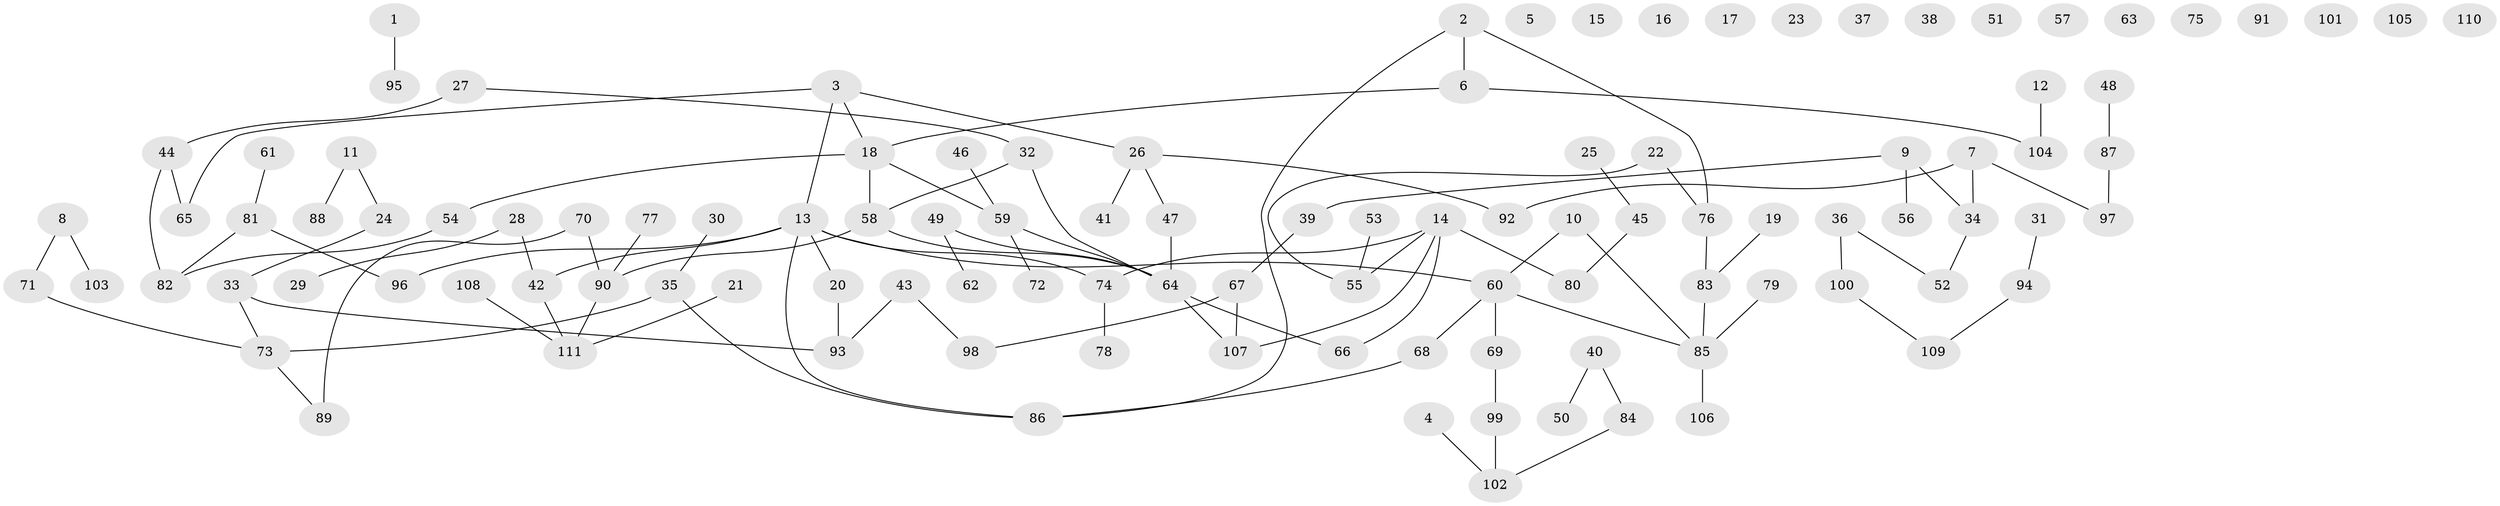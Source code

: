 // coarse degree distribution, {0: 0.2077922077922078, 4: 0.09090909090909091, 1: 0.2597402597402597, 3: 0.2077922077922078, 2: 0.16883116883116883, 8: 0.012987012987012988, 5: 0.025974025974025976, 7: 0.025974025974025976}
// Generated by graph-tools (version 1.1) at 2025/41/03/06/25 10:41:22]
// undirected, 111 vertices, 112 edges
graph export_dot {
graph [start="1"]
  node [color=gray90,style=filled];
  1;
  2;
  3;
  4;
  5;
  6;
  7;
  8;
  9;
  10;
  11;
  12;
  13;
  14;
  15;
  16;
  17;
  18;
  19;
  20;
  21;
  22;
  23;
  24;
  25;
  26;
  27;
  28;
  29;
  30;
  31;
  32;
  33;
  34;
  35;
  36;
  37;
  38;
  39;
  40;
  41;
  42;
  43;
  44;
  45;
  46;
  47;
  48;
  49;
  50;
  51;
  52;
  53;
  54;
  55;
  56;
  57;
  58;
  59;
  60;
  61;
  62;
  63;
  64;
  65;
  66;
  67;
  68;
  69;
  70;
  71;
  72;
  73;
  74;
  75;
  76;
  77;
  78;
  79;
  80;
  81;
  82;
  83;
  84;
  85;
  86;
  87;
  88;
  89;
  90;
  91;
  92;
  93;
  94;
  95;
  96;
  97;
  98;
  99;
  100;
  101;
  102;
  103;
  104;
  105;
  106;
  107;
  108;
  109;
  110;
  111;
  1 -- 95;
  2 -- 6;
  2 -- 76;
  2 -- 86;
  3 -- 13;
  3 -- 18;
  3 -- 26;
  3 -- 65;
  4 -- 102;
  6 -- 18;
  6 -- 104;
  7 -- 34;
  7 -- 92;
  7 -- 97;
  8 -- 71;
  8 -- 103;
  9 -- 34;
  9 -- 39;
  9 -- 56;
  10 -- 60;
  10 -- 85;
  11 -- 24;
  11 -- 88;
  12 -- 104;
  13 -- 20;
  13 -- 42;
  13 -- 60;
  13 -- 74;
  13 -- 86;
  13 -- 96;
  14 -- 55;
  14 -- 66;
  14 -- 74;
  14 -- 80;
  14 -- 107;
  18 -- 54;
  18 -- 58;
  18 -- 59;
  19 -- 83;
  20 -- 93;
  21 -- 111;
  22 -- 55;
  22 -- 76;
  24 -- 33;
  25 -- 45;
  26 -- 41;
  26 -- 47;
  26 -- 92;
  27 -- 32;
  27 -- 44;
  28 -- 29;
  28 -- 42;
  30 -- 35;
  31 -- 94;
  32 -- 58;
  32 -- 64;
  33 -- 73;
  33 -- 93;
  34 -- 52;
  35 -- 73;
  35 -- 86;
  36 -- 52;
  36 -- 100;
  39 -- 67;
  40 -- 50;
  40 -- 84;
  42 -- 111;
  43 -- 93;
  43 -- 98;
  44 -- 65;
  44 -- 82;
  45 -- 80;
  46 -- 59;
  47 -- 64;
  48 -- 87;
  49 -- 62;
  49 -- 64;
  53 -- 55;
  54 -- 82;
  58 -- 64;
  58 -- 90;
  59 -- 64;
  59 -- 72;
  60 -- 68;
  60 -- 69;
  60 -- 85;
  61 -- 81;
  64 -- 66;
  64 -- 107;
  67 -- 98;
  67 -- 107;
  68 -- 86;
  69 -- 99;
  70 -- 89;
  70 -- 90;
  71 -- 73;
  73 -- 89;
  74 -- 78;
  76 -- 83;
  77 -- 90;
  79 -- 85;
  81 -- 82;
  81 -- 96;
  83 -- 85;
  84 -- 102;
  85 -- 106;
  87 -- 97;
  90 -- 111;
  94 -- 109;
  99 -- 102;
  100 -- 109;
  108 -- 111;
}
